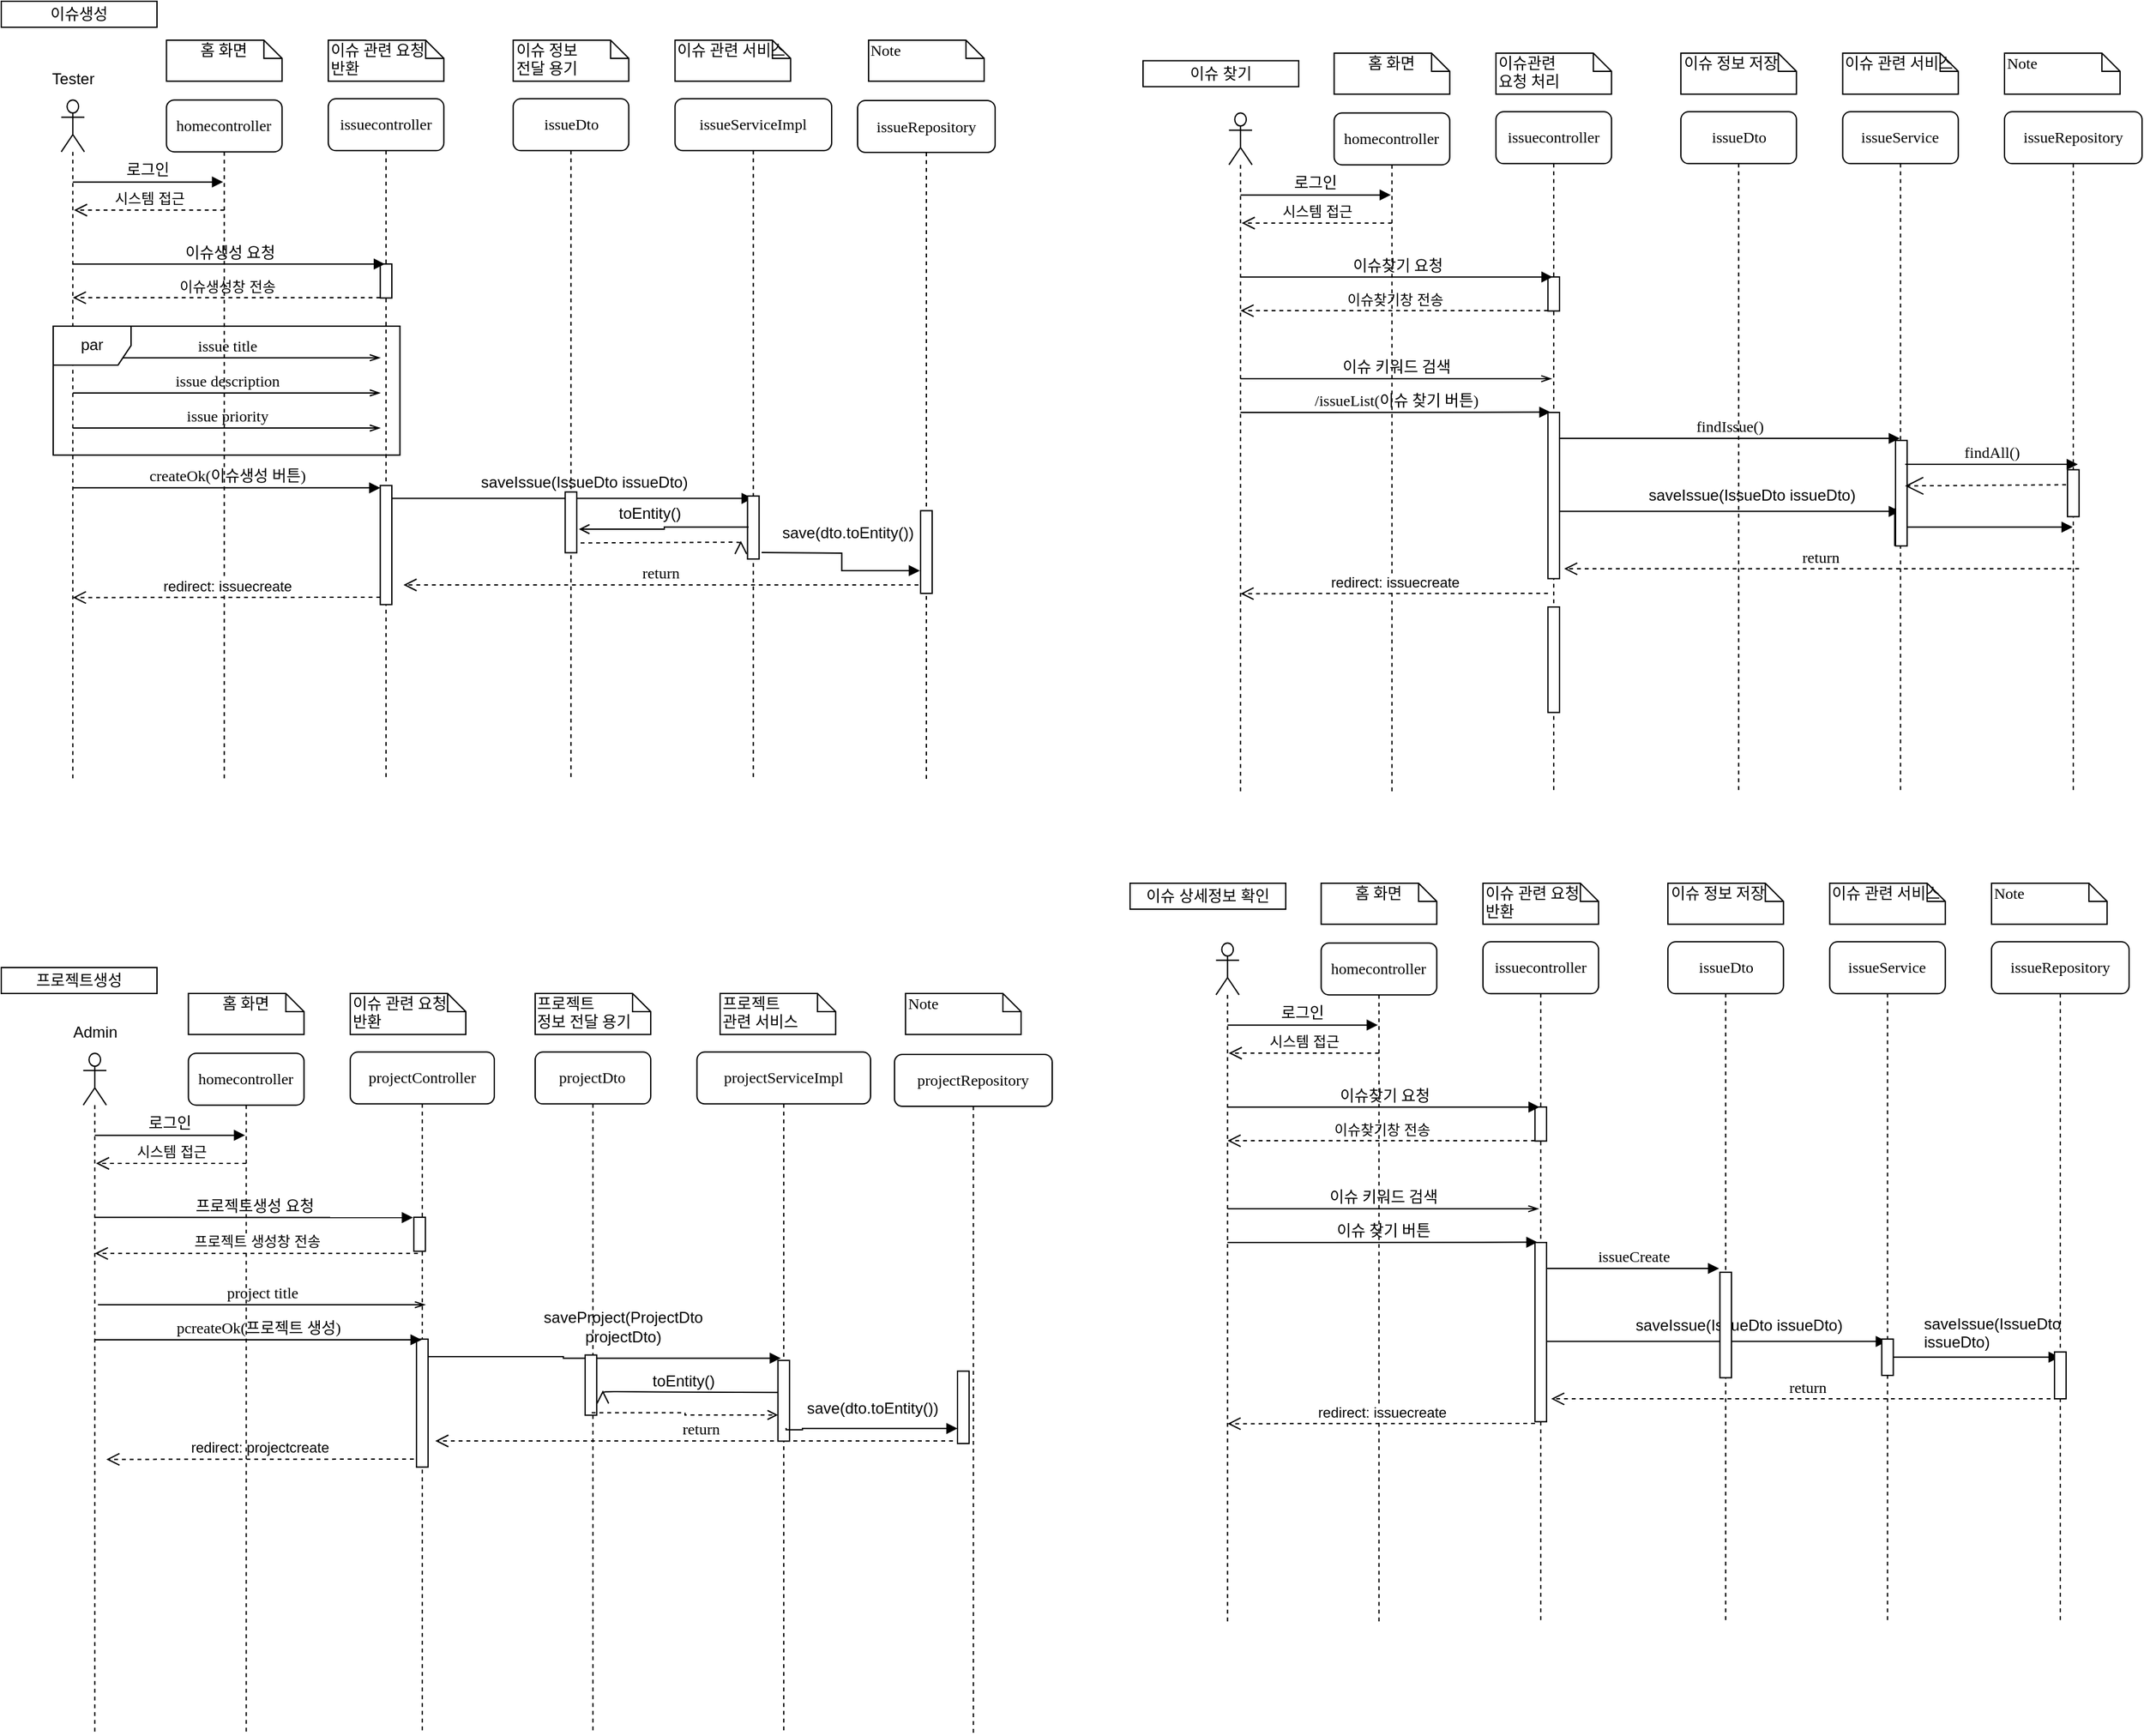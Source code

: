 <mxfile version="24.4.13" type="github">
  <diagram name="Page-1" id="13e1069c-82ec-6db2-03f1-153e76fe0fe0">
    <mxGraphModel dx="516" dy="929" grid="1" gridSize="10" guides="1" tooltips="1" connect="1" arrows="1" fold="1" page="1" pageScale="1" pageWidth="1920" pageHeight="1200" background="none" math="0" shadow="0">
      <root>
        <mxCell id="0" />
        <mxCell id="1" parent="0" />
        <mxCell id="Uq8fsckJXWyvVGgmsuGW-173" value="" style="group" vertex="1" connectable="0" parent="1">
          <mxGeometry x="970" y="40" width="710" height="571" as="geometry" />
        </mxCell>
        <mxCell id="Uq8fsckJXWyvVGgmsuGW-174" value="issuecontroller" style="shape=umlLifeline;perimeter=lifelinePerimeter;whiteSpace=wrap;html=1;container=1;collapsible=0;recursiveResize=0;outlineConnect=0;rounded=1;shadow=0;comic=0;labelBackgroundColor=none;strokeWidth=1;fontFamily=Verdana;fontSize=12;align=center;" vertex="1" parent="Uq8fsckJXWyvVGgmsuGW-173">
          <mxGeometry x="212.02" y="45.174" width="89.084" height="524.019" as="geometry" />
        </mxCell>
        <mxCell id="Uq8fsckJXWyvVGgmsuGW-175" value="" style="html=1;points=[];perimeter=orthogonalPerimeter;rounded=0;shadow=0;comic=0;labelBackgroundColor=none;strokeWidth=1;fontFamily=Verdana;fontSize=12;align=center;" vertex="1" parent="Uq8fsckJXWyvVGgmsuGW-174">
          <mxGeometry x="40.088" y="127.391" width="8.908" height="26.201" as="geometry" />
        </mxCell>
        <mxCell id="Uq8fsckJXWyvVGgmsuGW-176" value="이슈찾기창 전송" style="html=1;verticalAlign=bottom;endArrow=open;dashed=1;endSize=8;curved=0;rounded=0;" edge="1" parent="Uq8fsckJXWyvVGgmsuGW-174" target="Uq8fsckJXWyvVGgmsuGW-198">
          <mxGeometry relative="1" as="geometry">
            <mxPoint x="40.088" y="153.375" as="sourcePoint" />
            <mxPoint x="-75.7" y="153.375" as="targetPoint" />
          </mxGeometry>
        </mxCell>
        <mxCell id="Uq8fsckJXWyvVGgmsuGW-177" value="이슈 키워드 검색" style="html=1;verticalAlign=bottom;endArrow=openThin;labelBackgroundColor=none;fontFamily=Verdana;fontSize=12;endFill=0;" edge="1" parent="Uq8fsckJXWyvVGgmsuGW-174" source="Uq8fsckJXWyvVGgmsuGW-198">
          <mxGeometry relative="1" as="geometry">
            <mxPoint x="-200.439" y="199.669" as="sourcePoint" />
            <mxPoint x="42.98" y="205.826" as="targetPoint" />
          </mxGeometry>
        </mxCell>
        <mxCell id="Uq8fsckJXWyvVGgmsuGW-209" value="" style="html=1;points=[];perimeter=orthogonalPerimeter;rounded=0;shadow=0;comic=0;labelBackgroundColor=none;strokeWidth=1;fontFamily=Verdana;fontSize=12;align=center;" vertex="1" parent="Uq8fsckJXWyvVGgmsuGW-174">
          <mxGeometry x="40.09" y="231.83" width="8.91" height="128.17" as="geometry" />
        </mxCell>
        <mxCell id="Uq8fsckJXWyvVGgmsuGW-179" value="issueDto" style="shape=umlLifeline;perimeter=lifelinePerimeter;whiteSpace=wrap;html=1;container=1;collapsible=0;recursiveResize=0;outlineConnect=0;rounded=1;shadow=0;comic=0;labelBackgroundColor=none;strokeWidth=1;fontFamily=Verdana;fontSize=12;align=center;" vertex="1" parent="Uq8fsckJXWyvVGgmsuGW-173">
          <mxGeometry x="354.555" y="45.174" width="89.084" height="524.019" as="geometry" />
        </mxCell>
        <mxCell id="Uq8fsckJXWyvVGgmsuGW-180" value="" style="endArrow=block;endFill=1;html=1;edgeStyle=orthogonalEdgeStyle;align=left;verticalAlign=top;rounded=0;" edge="1" parent="Uq8fsckJXWyvVGgmsuGW-179" target="Uq8fsckJXWyvVGgmsuGW-181">
          <mxGeometry x="-1" relative="1" as="geometry">
            <mxPoint x="-93.538" y="308.087" as="sourcePoint" />
            <mxPoint x="22.271" y="308.087" as="targetPoint" />
            <Array as="points">
              <mxPoint x="-93.538" y="308.991" />
            </Array>
          </mxGeometry>
        </mxCell>
        <mxCell id="Uq8fsckJXWyvVGgmsuGW-181" value="issueService" style="shape=umlLifeline;perimeter=lifelinePerimeter;whiteSpace=wrap;html=1;container=1;collapsible=0;recursiveResize=0;outlineConnect=0;rounded=1;shadow=0;comic=0;labelBackgroundColor=none;strokeWidth=1;fontFamily=Verdana;fontSize=12;align=center;" vertex="1" parent="Uq8fsckJXWyvVGgmsuGW-173">
          <mxGeometry x="479.272" y="45.174" width="89.084" height="524.019" as="geometry" />
        </mxCell>
        <mxCell id="Uq8fsckJXWyvVGgmsuGW-182" value="" style="html=1;points=[];perimeter=orthogonalPerimeter;rounded=0;shadow=0;comic=0;labelBackgroundColor=none;strokeWidth=1;fontFamily=Verdana;fontSize=12;align=center;" vertex="1" parent="Uq8fsckJXWyvVGgmsuGW-181">
          <mxGeometry x="40.088" y="306.28" width="8.908" height="28.008" as="geometry" />
        </mxCell>
        <mxCell id="Uq8fsckJXWyvVGgmsuGW-183" value="" style="group" vertex="1" connectable="0" parent="Uq8fsckJXWyvVGgmsuGW-181">
          <mxGeometry x="-190.64" y="288.21" width="195.985" height="47.882" as="geometry" />
        </mxCell>
        <mxCell id="Uq8fsckJXWyvVGgmsuGW-184" value="saveIssue(IssueDto issueDto)" style="text;strokeColor=none;align=center;fillColor=none;html=1;verticalAlign=middle;whiteSpace=wrap;rounded=0;" vertex="1" parent="Uq8fsckJXWyvVGgmsuGW-183">
          <mxGeometry x="36.524" y="-1.807" width="169.26" height="18.07" as="geometry" />
        </mxCell>
        <mxCell id="Uq8fsckJXWyvVGgmsuGW-185" value="issueRepository" style="shape=umlLifeline;perimeter=lifelinePerimeter;whiteSpace=wrap;html=1;container=1;collapsible=0;recursiveResize=0;outlineConnect=0;rounded=1;shadow=0;comic=0;labelBackgroundColor=none;strokeWidth=1;fontFamily=Verdana;fontSize=12;align=center;" vertex="1" parent="Uq8fsckJXWyvVGgmsuGW-173">
          <mxGeometry x="603.99" y="45.174" width="106.01" height="524.019" as="geometry" />
        </mxCell>
        <mxCell id="Uq8fsckJXWyvVGgmsuGW-186" value="" style="endArrow=block;endFill=1;html=1;edgeStyle=orthogonalEdgeStyle;align=left;verticalAlign=top;rounded=0;" edge="1" parent="Uq8fsckJXWyvVGgmsuGW-185" target="Uq8fsckJXWyvVGgmsuGW-185">
          <mxGeometry x="-1" relative="1" as="geometry">
            <mxPoint x="-75.721" y="320.257" as="sourcePoint" />
            <mxPoint x="187.077" y="320.257" as="targetPoint" />
            <Array as="points">
              <mxPoint x="-0.891" y="320.736" />
              <mxPoint x="-0.891" y="320.736" />
            </Array>
          </mxGeometry>
        </mxCell>
        <mxCell id="Uq8fsckJXWyvVGgmsuGW-188" value="return" style="html=1;verticalAlign=bottom;endArrow=open;dashed=1;endSize=8;labelBackgroundColor=none;fontFamily=Verdana;fontSize=12;edgeStyle=elbowEdgeStyle;elbow=vertical;" edge="1" parent="Uq8fsckJXWyvVGgmsuGW-185">
          <mxGeometry relative="1" as="geometry">
            <mxPoint x="-339.41" y="353.261" as="targetPoint" />
            <Array as="points">
              <mxPoint x="-209.793" y="352.358" />
            </Array>
            <mxPoint x="57.459" y="352.358" as="sourcePoint" />
          </mxGeometry>
        </mxCell>
        <mxCell id="Uq8fsckJXWyvVGgmsuGW-189" value="homecontroller" style="shape=umlLifeline;perimeter=lifelinePerimeter;whiteSpace=wrap;html=1;container=1;collapsible=0;recursiveResize=0;outlineConnect=0;rounded=1;shadow=0;comic=0;labelBackgroundColor=none;strokeWidth=1;fontFamily=Verdana;fontSize=12;align=center;" vertex="1" parent="Uq8fsckJXWyvVGgmsuGW-173">
          <mxGeometry x="87.302" y="46.078" width="89.084" height="524.019" as="geometry" />
        </mxCell>
        <mxCell id="Uq8fsckJXWyvVGgmsuGW-190" value="시스템 접근" style="html=1;verticalAlign=bottom;endArrow=open;dashed=1;endSize=8;curved=0;rounded=0;" edge="1" parent="Uq8fsckJXWyvVGgmsuGW-189">
          <mxGeometry relative="1" as="geometry">
            <mxPoint x="44.542" y="84.927" as="sourcePoint" />
            <mxPoint x="-71.246" y="84.927" as="targetPoint" />
          </mxGeometry>
        </mxCell>
        <mxCell id="Uq8fsckJXWyvVGgmsuGW-191" value="이슈찾기 요청" style="html=1;verticalAlign=bottom;endArrow=block;labelBackgroundColor=none;fontFamily=Verdana;fontSize=12;" edge="1" parent="Uq8fsckJXWyvVGgmsuGW-189">
          <mxGeometry relative="1" as="geometry">
            <mxPoint x="-72.158" y="126.487" as="sourcePoint" />
            <mxPoint x="168.369" y="126.487" as="targetPoint" />
          </mxGeometry>
        </mxCell>
        <mxCell id="Uq8fsckJXWyvVGgmsuGW-193" value="홈 화면" style="shape=note;whiteSpace=wrap;html=1;size=14;verticalAlign=top;align=center;spacingTop=-6;rounded=0;shadow=0;comic=0;labelBackgroundColor=none;strokeWidth=1;fontFamily=Verdana;fontSize=12" vertex="1" parent="Uq8fsckJXWyvVGgmsuGW-173">
          <mxGeometry x="87.302" width="89.084" height="31.622" as="geometry" />
        </mxCell>
        <mxCell id="Uq8fsckJXWyvVGgmsuGW-194" value="이슈관련&lt;br&gt;요청 처리" style="shape=note;whiteSpace=wrap;html=1;size=14;verticalAlign=top;align=left;spacingTop=-6;rounded=0;shadow=0;comic=0;labelBackgroundColor=none;strokeWidth=1;fontFamily=Verdana;fontSize=12" vertex="1" parent="Uq8fsckJXWyvVGgmsuGW-173">
          <mxGeometry x="212.02" width="89.084" height="31.622" as="geometry" />
        </mxCell>
        <mxCell id="Uq8fsckJXWyvVGgmsuGW-195" value="이슈 정보 저장" style="shape=note;whiteSpace=wrap;html=1;size=14;verticalAlign=top;align=left;spacingTop=-6;rounded=0;shadow=0;comic=0;labelBackgroundColor=none;strokeWidth=1;fontFamily=Verdana;fontSize=12" vertex="1" parent="Uq8fsckJXWyvVGgmsuGW-173">
          <mxGeometry x="354.555" width="89.084" height="31.622" as="geometry" />
        </mxCell>
        <mxCell id="Uq8fsckJXWyvVGgmsuGW-196" value="이슈 관련 서비스" style="shape=note;whiteSpace=wrap;html=1;size=14;verticalAlign=top;align=left;spacingTop=-6;rounded=0;shadow=0;comic=0;labelBackgroundColor=none;strokeWidth=1;fontFamily=Verdana;fontSize=12" vertex="1" parent="Uq8fsckJXWyvVGgmsuGW-173">
          <mxGeometry x="479.272" width="89.084" height="31.622" as="geometry" />
        </mxCell>
        <mxCell id="Uq8fsckJXWyvVGgmsuGW-197" value="Note" style="shape=note;whiteSpace=wrap;html=1;size=14;verticalAlign=top;align=left;spacingTop=-6;rounded=0;shadow=0;comic=0;labelBackgroundColor=none;strokeWidth=1;fontFamily=Verdana;fontSize=12" vertex="1" parent="Uq8fsckJXWyvVGgmsuGW-173">
          <mxGeometry x="603.99" width="89.084" height="31.622" as="geometry" />
        </mxCell>
        <mxCell id="Uq8fsckJXWyvVGgmsuGW-198" value="" style="shape=umlLifeline;perimeter=lifelinePerimeter;whiteSpace=wrap;html=1;container=1;dropTarget=0;collapsible=0;recursiveResize=0;outlineConnect=0;portConstraint=eastwest;newEdgeStyle={&quot;curved&quot;:0,&quot;rounded&quot;:0};participant=umlActor;" vertex="1" parent="Uq8fsckJXWyvVGgmsuGW-173">
          <mxGeometry x="6.236" y="46.078" width="17.817" height="524.922" as="geometry" />
        </mxCell>
        <mxCell id="Uq8fsckJXWyvVGgmsuGW-199" value="" style="group" vertex="1" connectable="0" parent="Uq8fsckJXWyvVGgmsuGW-173">
          <mxGeometry x="15.144" y="91.252" width="115.809" height="18.07" as="geometry" />
        </mxCell>
        <mxCell id="Uq8fsckJXWyvVGgmsuGW-200" value="" style="endArrow=block;endFill=1;html=1;edgeStyle=orthogonalEdgeStyle;align=left;verticalAlign=top;rounded=0;" edge="1" parent="Uq8fsckJXWyvVGgmsuGW-199">
          <mxGeometry x="-1" relative="1" as="geometry">
            <mxPoint y="18.07" as="sourcePoint" />
            <mxPoint x="115.809" y="18.07" as="targetPoint" />
          </mxGeometry>
        </mxCell>
        <mxCell id="Uq8fsckJXWyvVGgmsuGW-201" value="로그인" style="text;strokeColor=none;align=center;fillColor=none;html=1;verticalAlign=middle;whiteSpace=wrap;rounded=0;" vertex="1" parent="Uq8fsckJXWyvVGgmsuGW-199">
          <mxGeometry x="35.634" width="43.651" height="18.07" as="geometry" />
        </mxCell>
        <mxCell id="Uq8fsckJXWyvVGgmsuGW-202" value="redirect: issuecreate" style="html=1;verticalAlign=bottom;endArrow=open;dashed=1;endSize=8;curved=0;rounded=0;" edge="1" parent="Uq8fsckJXWyvVGgmsuGW-173">
          <mxGeometry relative="1" as="geometry">
            <mxPoint x="252.108" y="416.505" as="sourcePoint" />
            <mxPoint x="15.144" y="416.722" as="targetPoint" />
          </mxGeometry>
        </mxCell>
        <mxCell id="Uq8fsckJXWyvVGgmsuGW-204" value="findIssue()" style="html=1;verticalAlign=bottom;endArrow=block;labelBackgroundColor=none;fontFamily=Verdana;fontSize=12;" edge="1" parent="Uq8fsckJXWyvVGgmsuGW-173" target="Uq8fsckJXWyvVGgmsuGW-181">
          <mxGeometry relative="1" as="geometry">
            <mxPoint x="261.014" y="297.0" as="sourcePoint" />
            <mxPoint x="394" y="297" as="targetPoint" />
          </mxGeometry>
        </mxCell>
        <mxCell id="Uq8fsckJXWyvVGgmsuGW-192" value="/issueList(이슈 찾기 버튼)" style="html=1;verticalAlign=bottom;endArrow=block;labelBackgroundColor=none;fontFamily=Verdana;fontSize=12;endFill=1;entryX=0.471;entryY=0.442;entryDx=0;entryDy=0;entryPerimeter=0;" edge="1" parent="Uq8fsckJXWyvVGgmsuGW-173" target="Uq8fsckJXWyvVGgmsuGW-174">
          <mxGeometry relative="1" as="geometry">
            <mxPoint x="15.144" y="277.002" as="sourcePoint" />
            <mxPoint x="252.108" y="277.002" as="targetPoint" />
          </mxGeometry>
        </mxCell>
        <mxCell id="Uq8fsckJXWyvVGgmsuGW-178" value="" style="html=1;points=[];perimeter=orthogonalPerimeter;rounded=0;shadow=0;comic=0;labelBackgroundColor=none;strokeWidth=1;fontFamily=Verdana;fontSize=12;align=center;" vertex="1" parent="Uq8fsckJXWyvVGgmsuGW-173">
          <mxGeometry x="252.108" y="427.003" width="8.908" height="81.313" as="geometry" />
        </mxCell>
        <mxCell id="Uq8fsckJXWyvVGgmsuGW-313" value="이슈 찾기" style="whiteSpace=wrap;html=1;" vertex="1" parent="Uq8fsckJXWyvVGgmsuGW-173">
          <mxGeometry x="-60" y="5.81" width="120" height="20" as="geometry" />
        </mxCell>
        <mxCell id="Uq8fsckJXWyvVGgmsuGW-208" value="" style="html=1;points=[];perimeter=orthogonalPerimeter;rounded=0;shadow=0;comic=0;labelBackgroundColor=none;strokeWidth=1;fontFamily=Verdana;fontSize=12;align=center;" vertex="1" parent="Uq8fsckJXWyvVGgmsuGW-173">
          <mxGeometry x="519.998" y="298.603" width="8.908" height="81.313" as="geometry" />
        </mxCell>
        <mxCell id="Uq8fsckJXWyvVGgmsuGW-337" value="findAll()" style="html=1;verticalAlign=bottom;endArrow=block;labelBackgroundColor=none;fontFamily=Verdana;fontSize=12;" edge="1" parent="Uq8fsckJXWyvVGgmsuGW-173">
          <mxGeometry relative="1" as="geometry">
            <mxPoint x="527.481" y="317" as="sourcePoint" />
            <mxPoint x="660.495" y="317" as="targetPoint" />
            <Array as="points">
              <mxPoint x="584" y="317" />
            </Array>
          </mxGeometry>
        </mxCell>
        <mxCell id="Uq8fsckJXWyvVGgmsuGW-341" value="" style="endArrow=open;endSize=12;dashed=1;html=1;rounded=0;exitX=1;exitY=0.25;exitDx=0;exitDy=0;entryX=0.823;entryY=0.431;entryDx=0;entryDy=0;entryPerimeter=0;" edge="1" parent="Uq8fsckJXWyvVGgmsuGW-173" target="Uq8fsckJXWyvVGgmsuGW-208">
          <mxGeometry width="160" relative="1" as="geometry">
            <mxPoint x="657.44" y="332.707" as="sourcePoint" />
            <mxPoint x="590" y="320" as="targetPoint" />
          </mxGeometry>
        </mxCell>
        <mxCell id="Uq8fsckJXWyvVGgmsuGW-187" value="" style="html=1;points=[];perimeter=orthogonalPerimeter;rounded=0;shadow=0;comic=0;labelBackgroundColor=none;strokeColor=#000000;strokeWidth=1;fillColor=#FFFFFF;fontFamily=Verdana;fontSize=12;fontColor=#000000;align=center;" vertex="1" parent="Uq8fsckJXWyvVGgmsuGW-173">
          <mxGeometry x="652.541" y="321.192" width="8.908" height="36.139" as="geometry" />
        </mxCell>
        <mxCell id="Uq8fsckJXWyvVGgmsuGW-210" value="projectController" style="shape=umlLifeline;perimeter=lifelinePerimeter;whiteSpace=wrap;html=1;container=1;collapsible=0;recursiveResize=0;outlineConnect=0;rounded=1;shadow=0;comic=0;labelBackgroundColor=none;strokeWidth=1;fontFamily=Verdana;fontSize=12;align=center;" vertex="1" parent="1">
          <mxGeometry x="298.95" y="810.17" width="111.05" height="524.02" as="geometry" />
        </mxCell>
        <mxCell id="Uq8fsckJXWyvVGgmsuGW-211" value="" style="html=1;points=[];perimeter=orthogonalPerimeter;rounded=0;shadow=0;comic=0;labelBackgroundColor=none;strokeWidth=1;fontFamily=Verdana;fontSize=12;align=center;" vertex="1" parent="Uq8fsckJXWyvVGgmsuGW-210">
          <mxGeometry x="48.998" y="127.391" width="8.908" height="26.201" as="geometry" />
        </mxCell>
        <mxCell id="Uq8fsckJXWyvVGgmsuGW-214" value="" style="html=1;points=[];perimeter=orthogonalPerimeter;rounded=0;shadow=0;comic=0;labelBackgroundColor=none;strokeWidth=1;fontFamily=Verdana;fontSize=12;align=center;" vertex="1" parent="Uq8fsckJXWyvVGgmsuGW-210">
          <mxGeometry x="51.07" y="221.35" width="8.91" height="98.65" as="geometry" />
        </mxCell>
        <mxCell id="Uq8fsckJXWyvVGgmsuGW-213" value="project title" style="html=1;verticalAlign=bottom;endArrow=openThin;labelBackgroundColor=none;fontFamily=Verdana;fontSize=12;endFill=0;" edge="1" parent="Uq8fsckJXWyvVGgmsuGW-210">
          <mxGeometry relative="1" as="geometry">
            <mxPoint x="-194.448" y="194.829" as="sourcePoint" />
            <mxPoint x="57.905" y="194.829" as="targetPoint" />
          </mxGeometry>
        </mxCell>
        <mxCell id="Uq8fsckJXWyvVGgmsuGW-239" value="pcreateOk(프로젝트 생성)" style="html=1;verticalAlign=bottom;endArrow=block;labelBackgroundColor=none;fontFamily=Verdana;fontSize=12;" edge="1" parent="Uq8fsckJXWyvVGgmsuGW-210">
          <mxGeometry relative="1" as="geometry">
            <mxPoint x="-196.876" y="221.83" as="sourcePoint" />
            <mxPoint x="55.025" y="221.83" as="targetPoint" />
          </mxGeometry>
        </mxCell>
        <mxCell id="Uq8fsckJXWyvVGgmsuGW-237" value="redirect: projectcreate" style="html=1;verticalAlign=bottom;endArrow=open;dashed=1;endSize=8;curved=0;rounded=0;" edge="1" parent="Uq8fsckJXWyvVGgmsuGW-210">
          <mxGeometry relative="1" as="geometry">
            <mxPoint x="48.998" y="313.835" as="sourcePoint" />
            <mxPoint x="-187.966" y="314.052" as="targetPoint" />
          </mxGeometry>
        </mxCell>
        <mxCell id="Uq8fsckJXWyvVGgmsuGW-215" value="projectDto" style="shape=umlLifeline;perimeter=lifelinePerimeter;whiteSpace=wrap;html=1;container=1;collapsible=0;recursiveResize=0;outlineConnect=0;rounded=1;shadow=0;comic=0;labelBackgroundColor=none;strokeWidth=1;fontFamily=Verdana;fontSize=12;align=center;" vertex="1" parent="1">
          <mxGeometry x="441.485" y="810.174" width="89.084" height="524.019" as="geometry" />
        </mxCell>
        <mxCell id="Uq8fsckJXWyvVGgmsuGW-217" value="projectServiceImpl" style="shape=umlLifeline;perimeter=lifelinePerimeter;whiteSpace=wrap;html=1;container=1;collapsible=0;recursiveResize=0;outlineConnect=0;rounded=1;shadow=0;comic=0;labelBackgroundColor=none;strokeWidth=1;fontFamily=Verdana;fontSize=12;align=center;" vertex="1" parent="1">
          <mxGeometry x="566.2" y="810.17" width="133.8" height="524.02" as="geometry" />
        </mxCell>
        <mxCell id="Uq8fsckJXWyvVGgmsuGW-216" value="" style="endArrow=block;endFill=1;html=1;edgeStyle=orthogonalEdgeStyle;align=left;verticalAlign=top;rounded=0;entryX=0.093;entryY=0.043;entryDx=0;entryDy=0;entryPerimeter=0;" edge="1" parent="Uq8fsckJXWyvVGgmsuGW-217">
          <mxGeometry x="-1" relative="1" as="geometry">
            <mxPoint x="-207.566" y="234.827" as="sourcePoint" />
            <mxPoint x="64.626" y="236.034" as="targetPoint" />
            <Array as="points">
              <mxPoint x="-103" y="235" />
              <mxPoint x="-103" y="236" />
            </Array>
          </mxGeometry>
        </mxCell>
        <mxCell id="Uq8fsckJXWyvVGgmsuGW-223" value="return" style="html=1;verticalAlign=bottom;endArrow=open;dashed=1;endSize=8;labelBackgroundColor=none;fontFamily=Verdana;fontSize=12;edgeStyle=elbowEdgeStyle;elbow=vertical;" edge="1" parent="Uq8fsckJXWyvVGgmsuGW-217">
          <mxGeometry relative="1" as="geometry">
            <mxPoint x="-201.682" y="300.826" as="targetPoint" />
            <Array as="points">
              <mxPoint x="-92.065" y="299.828" />
            </Array>
            <mxPoint x="209.285" y="299.828" as="sourcePoint" />
          </mxGeometry>
        </mxCell>
        <mxCell id="Uq8fsckJXWyvVGgmsuGW-327" value="" style="html=1;points=[];perimeter=orthogonalPerimeter;rounded=0;shadow=0;comic=0;labelBackgroundColor=none;strokeWidth=1;fontFamily=Verdana;fontSize=12;align=center;" vertex="1" parent="Uq8fsckJXWyvVGgmsuGW-217">
          <mxGeometry x="-86.2" y="233.58" width="8.91" height="46.42" as="geometry" />
        </mxCell>
        <mxCell id="Uq8fsckJXWyvVGgmsuGW-328" value="" style="html=1;points=[];perimeter=orthogonalPerimeter;rounded=0;shadow=0;comic=0;labelBackgroundColor=none;strokeWidth=1;fontFamily=Verdana;fontSize=12;align=center;" vertex="1" parent="Uq8fsckJXWyvVGgmsuGW-217">
          <mxGeometry x="62.44" y="237.73" width="8.91" height="62.27" as="geometry" />
        </mxCell>
        <mxCell id="Uq8fsckJXWyvVGgmsuGW-329" value="" style="html=1;verticalAlign=bottom;endArrow=open;endSize=8;labelBackgroundColor=none;fontFamily=Verdana;fontSize=12;edgeStyle=elbowEdgeStyle;elbow=vertical;exitX=-0.02;exitY=0.499;exitDx=0;exitDy=0;exitPerimeter=0;entryX=0.602;entryY=0.452;entryDx=0;entryDy=0;entryPerimeter=0;" edge="1" parent="Uq8fsckJXWyvVGgmsuGW-217">
          <mxGeometry relative="1" as="geometry">
            <mxPoint x="-72.562" y="260.83" as="targetPoint" />
            <Array as="points" />
            <mxPoint x="62.442" y="262.486" as="sourcePoint" />
          </mxGeometry>
        </mxCell>
        <mxCell id="Uq8fsckJXWyvVGgmsuGW-224" value="homecontroller" style="shape=umlLifeline;perimeter=lifelinePerimeter;whiteSpace=wrap;html=1;container=1;collapsible=0;recursiveResize=0;outlineConnect=0;rounded=1;shadow=0;comic=0;labelBackgroundColor=none;strokeWidth=1;fontFamily=Verdana;fontSize=12;align=center;" vertex="1" parent="1">
          <mxGeometry x="174.232" y="811.078" width="89.084" height="524.019" as="geometry" />
        </mxCell>
        <mxCell id="Uq8fsckJXWyvVGgmsuGW-225" value="시스템 접근" style="html=1;verticalAlign=bottom;endArrow=open;dashed=1;endSize=8;curved=0;rounded=0;" edge="1" parent="Uq8fsckJXWyvVGgmsuGW-224">
          <mxGeometry relative="1" as="geometry">
            <mxPoint x="44.542" y="84.927" as="sourcePoint" />
            <mxPoint x="-71.246" y="84.927" as="targetPoint" />
          </mxGeometry>
        </mxCell>
        <mxCell id="Uq8fsckJXWyvVGgmsuGW-226" value="프로젝트생성 요청" style="html=1;verticalAlign=bottom;endArrow=block;labelBackgroundColor=none;fontFamily=Verdana;fontSize=12;entryX=-0.074;entryY=0.008;entryDx=0;entryDy=0;entryPerimeter=0;" edge="1" parent="Uq8fsckJXWyvVGgmsuGW-224" target="Uq8fsckJXWyvVGgmsuGW-211">
          <mxGeometry relative="1" as="geometry">
            <mxPoint x="-72.158" y="126.487" as="sourcePoint" />
            <mxPoint x="168.369" y="126.487" as="targetPoint" />
          </mxGeometry>
        </mxCell>
        <mxCell id="Uq8fsckJXWyvVGgmsuGW-228" value="홈 화면" style="shape=note;whiteSpace=wrap;html=1;size=14;verticalAlign=top;align=center;spacingTop=-6;rounded=0;shadow=0;comic=0;labelBackgroundColor=none;strokeWidth=1;fontFamily=Verdana;fontSize=12" vertex="1" parent="1">
          <mxGeometry x="174.232" y="765" width="89.084" height="31.622" as="geometry" />
        </mxCell>
        <mxCell id="Uq8fsckJXWyvVGgmsuGW-229" value="&lt;div&gt;이슈 관련 요청&lt;/div&gt;&lt;div&gt;반환&lt;br&gt;&lt;/div&gt;" style="shape=note;whiteSpace=wrap;html=1;size=14;verticalAlign=top;align=left;spacingTop=-6;rounded=0;shadow=0;comic=0;labelBackgroundColor=none;strokeWidth=1;fontFamily=Verdana;fontSize=12" vertex="1" parent="1">
          <mxGeometry x="298.95" y="765" width="89.084" height="31.622" as="geometry" />
        </mxCell>
        <mxCell id="Uq8fsckJXWyvVGgmsuGW-230" value="프로젝트&lt;br&gt; 정보 전달 용기" style="shape=note;whiteSpace=wrap;html=1;size=14;verticalAlign=top;align=left;spacingTop=-6;rounded=0;shadow=0;comic=0;labelBackgroundColor=none;strokeWidth=1;fontFamily=Verdana;fontSize=12" vertex="1" parent="1">
          <mxGeometry x="441.485" y="765" width="89.084" height="31.622" as="geometry" />
        </mxCell>
        <mxCell id="Uq8fsckJXWyvVGgmsuGW-231" value="프로젝트&lt;br&gt; 관련 서비스" style="shape=note;whiteSpace=wrap;html=1;size=14;verticalAlign=top;align=left;spacingTop=-6;rounded=0;shadow=0;comic=0;labelBackgroundColor=none;strokeWidth=1;fontFamily=Verdana;fontSize=12" vertex="1" parent="1">
          <mxGeometry x="584.022" y="765" width="89.084" height="31.622" as="geometry" />
        </mxCell>
        <mxCell id="Uq8fsckJXWyvVGgmsuGW-232" value="Note" style="shape=note;whiteSpace=wrap;html=1;size=14;verticalAlign=top;align=left;spacingTop=-6;rounded=0;shadow=0;comic=0;labelBackgroundColor=none;strokeWidth=1;fontFamily=Verdana;fontSize=12" vertex="1" parent="1">
          <mxGeometry x="726.92" y="765" width="89.084" height="31.622" as="geometry" />
        </mxCell>
        <mxCell id="Uq8fsckJXWyvVGgmsuGW-233" value="" style="shape=umlLifeline;perimeter=lifelinePerimeter;whiteSpace=wrap;html=1;container=1;dropTarget=0;collapsible=0;recursiveResize=0;outlineConnect=0;portConstraint=eastwest;newEdgeStyle={&quot;curved&quot;:0,&quot;rounded&quot;:0};participant=umlActor;" vertex="1" parent="1">
          <mxGeometry x="93.166" y="811.078" width="17.817" height="524.922" as="geometry" />
        </mxCell>
        <mxCell id="Uq8fsckJXWyvVGgmsuGW-234" value="" style="group" vertex="1" connectable="0" parent="1">
          <mxGeometry x="102.074" y="856.252" width="115.809" height="18.07" as="geometry" />
        </mxCell>
        <mxCell id="Uq8fsckJXWyvVGgmsuGW-235" value="" style="endArrow=block;endFill=1;html=1;edgeStyle=orthogonalEdgeStyle;align=left;verticalAlign=top;rounded=0;" edge="1" parent="Uq8fsckJXWyvVGgmsuGW-234">
          <mxGeometry x="-1" relative="1" as="geometry">
            <mxPoint y="18.07" as="sourcePoint" />
            <mxPoint x="115.809" y="18.07" as="targetPoint" />
          </mxGeometry>
        </mxCell>
        <mxCell id="Uq8fsckJXWyvVGgmsuGW-236" value="로그인" style="text;strokeColor=none;align=center;fillColor=none;html=1;verticalAlign=middle;whiteSpace=wrap;rounded=0;" vertex="1" parent="Uq8fsckJXWyvVGgmsuGW-234">
          <mxGeometry x="35.634" width="43.651" height="18.07" as="geometry" />
        </mxCell>
        <mxCell id="Uq8fsckJXWyvVGgmsuGW-242" value="Admin" style="text;html=1;align=center;verticalAlign=middle;resizable=0;points=[];autosize=1;strokeColor=none;fillColor=none;" vertex="1" parent="1">
          <mxGeometry x="72.07" y="780" width="60" height="30" as="geometry" />
        </mxCell>
        <mxCell id="Uq8fsckJXWyvVGgmsuGW-212" value="프로젝트 생성창 전송" style="html=1;verticalAlign=bottom;endArrow=open;dashed=1;endSize=8;curved=0;rounded=0;exitX=0.353;exitY=1.062;exitDx=0;exitDy=0;exitPerimeter=0;" edge="1" parent="1" target="Uq8fsckJXWyvVGgmsuGW-233" source="Uq8fsckJXWyvVGgmsuGW-211">
          <mxGeometry relative="1" as="geometry">
            <mxPoint x="339.038" y="963.545" as="sourcePoint" />
            <mxPoint x="223.25" y="963.545" as="targetPoint" />
          </mxGeometry>
        </mxCell>
        <mxCell id="Uq8fsckJXWyvVGgmsuGW-219" value="" style="group" vertex="1" connectable="0" parent="1">
          <mxGeometry x="388.032" y="1015.004" width="195.985" height="18.07" as="geometry" />
        </mxCell>
        <mxCell id="Uq8fsckJXWyvVGgmsuGW-220" value="saveProject(ProjectDto projectDto)" style="text;strokeColor=none;align=center;fillColor=none;html=1;verticalAlign=middle;whiteSpace=wrap;rounded=0;" vertex="1" parent="Uq8fsckJXWyvVGgmsuGW-219">
          <mxGeometry x="36.524" y="-1.807" width="169.26" height="18.07" as="geometry" />
        </mxCell>
        <mxCell id="Uq8fsckJXWyvVGgmsuGW-244" value="projectRepository" style="shape=umlLifeline;perimeter=lifelinePerimeter;whiteSpace=wrap;html=1;container=1;collapsible=0;recursiveResize=0;outlineConnect=0;rounded=1;shadow=0;comic=0;labelBackgroundColor=none;strokeWidth=1;fontFamily=Verdana;fontSize=12;align=center;" vertex="1" parent="1">
          <mxGeometry x="718.46" y="811.98" width="121.54" height="524.02" as="geometry" />
        </mxCell>
        <mxCell id="Uq8fsckJXWyvVGgmsuGW-245" value="" style="endArrow=block;endFill=1;html=1;edgeStyle=orthogonalEdgeStyle;align=left;verticalAlign=top;rounded=0;exitX=0.991;exitY=0.45;exitDx=0;exitDy=0;exitPerimeter=0;" edge="1" parent="Uq8fsckJXWyvVGgmsuGW-244">
          <mxGeometry x="-1" relative="1" as="geometry">
            <mxPoint x="-83.594" y="288.02" as="sourcePoint" />
            <mxPoint x="48.545" y="288.416" as="targetPoint" />
            <Array as="points">
              <mxPoint x="-70.96" y="289.4" />
              <mxPoint x="-4.96" y="289.4" />
            </Array>
          </mxGeometry>
        </mxCell>
        <mxCell id="Uq8fsckJXWyvVGgmsuGW-246" value="" style="html=1;points=[];perimeter=orthogonalPerimeter;rounded=0;shadow=0;comic=0;labelBackgroundColor=none;strokeColor=#000000;strokeWidth=1;fillColor=#FFFFFF;fontFamily=Verdana;fontSize=12;fontColor=#000000;align=center;" vertex="1" parent="Uq8fsckJXWyvVGgmsuGW-244">
          <mxGeometry x="48.55" y="244.22" width="8.91" height="55.78" as="geometry" />
        </mxCell>
        <mxCell id="Uq8fsckJXWyvVGgmsuGW-241" value="save(dto.toEntity())" style="text;whiteSpace=wrap;html=1;" vertex="1" parent="Uq8fsckJXWyvVGgmsuGW-244">
          <mxGeometry x="-69.46" y="259.01" width="107.79" height="22.99" as="geometry" />
        </mxCell>
        <mxCell id="Uq8fsckJXWyvVGgmsuGW-275" value="" style="group" vertex="1" connectable="0" parent="1">
          <mxGeometry x="960" y="680" width="710" height="571" as="geometry" />
        </mxCell>
        <mxCell id="Uq8fsckJXWyvVGgmsuGW-276" value="issuecontroller" style="shape=umlLifeline;perimeter=lifelinePerimeter;whiteSpace=wrap;html=1;container=1;collapsible=0;recursiveResize=0;outlineConnect=0;rounded=1;shadow=0;comic=0;labelBackgroundColor=none;strokeWidth=1;fontFamily=Verdana;fontSize=12;align=center;" vertex="1" parent="Uq8fsckJXWyvVGgmsuGW-275">
          <mxGeometry x="212.02" y="45.174" width="89.084" height="524.019" as="geometry" />
        </mxCell>
        <mxCell id="Uq8fsckJXWyvVGgmsuGW-277" value="" style="html=1;points=[];perimeter=orthogonalPerimeter;rounded=0;shadow=0;comic=0;labelBackgroundColor=none;strokeWidth=1;fontFamily=Verdana;fontSize=12;align=center;" vertex="1" parent="Uq8fsckJXWyvVGgmsuGW-276">
          <mxGeometry x="40.088" y="127.391" width="8.908" height="26.201" as="geometry" />
        </mxCell>
        <mxCell id="Uq8fsckJXWyvVGgmsuGW-278" value="이슈찾기창 전송" style="html=1;verticalAlign=bottom;endArrow=open;dashed=1;endSize=8;curved=0;rounded=0;" edge="1" parent="Uq8fsckJXWyvVGgmsuGW-276" target="Uq8fsckJXWyvVGgmsuGW-300">
          <mxGeometry relative="1" as="geometry">
            <mxPoint x="40.088" y="153.375" as="sourcePoint" />
            <mxPoint x="-75.7" y="153.375" as="targetPoint" />
          </mxGeometry>
        </mxCell>
        <mxCell id="Uq8fsckJXWyvVGgmsuGW-279" value="이슈 키워드 검색" style="html=1;verticalAlign=bottom;endArrow=openThin;labelBackgroundColor=none;fontFamily=Verdana;fontSize=12;endFill=0;" edge="1" parent="Uq8fsckJXWyvVGgmsuGW-276" source="Uq8fsckJXWyvVGgmsuGW-300">
          <mxGeometry relative="1" as="geometry">
            <mxPoint x="-200.439" y="199.669" as="sourcePoint" />
            <mxPoint x="42.98" y="205.826" as="targetPoint" />
          </mxGeometry>
        </mxCell>
        <mxCell id="Uq8fsckJXWyvVGgmsuGW-280" value="" style="html=1;points=[];perimeter=orthogonalPerimeter;rounded=0;shadow=0;comic=0;labelBackgroundColor=none;strokeWidth=1;fontFamily=Verdana;fontSize=12;align=center;" vertex="1" parent="Uq8fsckJXWyvVGgmsuGW-276">
          <mxGeometry x="40.09" y="231.83" width="8.91" height="138.17" as="geometry" />
        </mxCell>
        <mxCell id="Uq8fsckJXWyvVGgmsuGW-281" value="issueDto" style="shape=umlLifeline;perimeter=lifelinePerimeter;whiteSpace=wrap;html=1;container=1;collapsible=0;recursiveResize=0;outlineConnect=0;rounded=1;shadow=0;comic=0;labelBackgroundColor=none;strokeWidth=1;fontFamily=Verdana;fontSize=12;align=center;" vertex="1" parent="Uq8fsckJXWyvVGgmsuGW-275">
          <mxGeometry x="354.555" y="45.174" width="89.084" height="524.019" as="geometry" />
        </mxCell>
        <mxCell id="Uq8fsckJXWyvVGgmsuGW-282" value="" style="endArrow=block;endFill=1;html=1;edgeStyle=orthogonalEdgeStyle;align=left;verticalAlign=top;rounded=0;" edge="1" parent="Uq8fsckJXWyvVGgmsuGW-281" target="Uq8fsckJXWyvVGgmsuGW-283">
          <mxGeometry x="-1" relative="1" as="geometry">
            <mxPoint x="-93.538" y="308.087" as="sourcePoint" />
            <mxPoint x="22.271" y="308.087" as="targetPoint" />
            <Array as="points">
              <mxPoint x="-93.538" y="308.991" />
            </Array>
          </mxGeometry>
        </mxCell>
        <mxCell id="Uq8fsckJXWyvVGgmsuGW-283" value="issueService" style="shape=umlLifeline;perimeter=lifelinePerimeter;whiteSpace=wrap;html=1;container=1;collapsible=0;recursiveResize=0;outlineConnect=0;rounded=1;shadow=0;comic=0;labelBackgroundColor=none;strokeWidth=1;fontFamily=Verdana;fontSize=12;align=center;" vertex="1" parent="Uq8fsckJXWyvVGgmsuGW-275">
          <mxGeometry x="479.272" y="45.174" width="89.084" height="524.019" as="geometry" />
        </mxCell>
        <mxCell id="Uq8fsckJXWyvVGgmsuGW-284" value="" style="html=1;points=[];perimeter=orthogonalPerimeter;rounded=0;shadow=0;comic=0;labelBackgroundColor=none;strokeWidth=1;fontFamily=Verdana;fontSize=12;align=center;" vertex="1" parent="Uq8fsckJXWyvVGgmsuGW-283">
          <mxGeometry x="40.088" y="306.28" width="8.908" height="28.008" as="geometry" />
        </mxCell>
        <mxCell id="Uq8fsckJXWyvVGgmsuGW-285" value="" style="group" vertex="1" connectable="0" parent="Uq8fsckJXWyvVGgmsuGW-283">
          <mxGeometry x="-190.64" y="288.21" width="195.985" height="47.882" as="geometry" />
        </mxCell>
        <mxCell id="Uq8fsckJXWyvVGgmsuGW-286" value="saveIssue(IssueDto issueDto)" style="text;strokeColor=none;align=center;fillColor=none;html=1;verticalAlign=middle;whiteSpace=wrap;rounded=0;" vertex="1" parent="Uq8fsckJXWyvVGgmsuGW-285">
          <mxGeometry x="36.524" y="-1.807" width="169.26" height="18.07" as="geometry" />
        </mxCell>
        <mxCell id="Uq8fsckJXWyvVGgmsuGW-287" value="" style="html=1;points=[];perimeter=orthogonalPerimeter;rounded=0;shadow=0;comic=0;labelBackgroundColor=none;strokeWidth=1;fontFamily=Verdana;fontSize=12;align=center;" vertex="1" parent="Uq8fsckJXWyvVGgmsuGW-285">
          <mxGeometry x="106.006" y="-33.432" width="8.908" height="81.313" as="geometry" />
        </mxCell>
        <mxCell id="Uq8fsckJXWyvVGgmsuGW-288" value="issueRepository" style="shape=umlLifeline;perimeter=lifelinePerimeter;whiteSpace=wrap;html=1;container=1;collapsible=0;recursiveResize=0;outlineConnect=0;rounded=1;shadow=0;comic=0;labelBackgroundColor=none;strokeWidth=1;fontFamily=Verdana;fontSize=12;align=center;" vertex="1" parent="Uq8fsckJXWyvVGgmsuGW-275">
          <mxGeometry x="603.99" y="45.174" width="106.01" height="524.019" as="geometry" />
        </mxCell>
        <mxCell id="Uq8fsckJXWyvVGgmsuGW-289" value="" style="endArrow=block;endFill=1;html=1;edgeStyle=orthogonalEdgeStyle;align=left;verticalAlign=top;rounded=0;" edge="1" parent="Uq8fsckJXWyvVGgmsuGW-288" target="Uq8fsckJXWyvVGgmsuGW-288">
          <mxGeometry x="-1" relative="1" as="geometry">
            <mxPoint x="-75.721" y="320.257" as="sourcePoint" />
            <mxPoint x="187.077" y="320.257" as="targetPoint" />
            <Array as="points">
              <mxPoint x="-0.891" y="320.736" />
              <mxPoint x="-0.891" y="320.736" />
            </Array>
          </mxGeometry>
        </mxCell>
        <mxCell id="Uq8fsckJXWyvVGgmsuGW-290" value="" style="html=1;points=[];perimeter=orthogonalPerimeter;rounded=0;shadow=0;comic=0;labelBackgroundColor=none;strokeColor=#000000;strokeWidth=1;fillColor=#FFFFFF;fontFamily=Verdana;fontSize=12;fontColor=#000000;align=center;" vertex="1" parent="Uq8fsckJXWyvVGgmsuGW-288">
          <mxGeometry x="48.551" y="316.218" width="8.908" height="36.139" as="geometry" />
        </mxCell>
        <mxCell id="Uq8fsckJXWyvVGgmsuGW-291" value="return" style="html=1;verticalAlign=bottom;endArrow=open;dashed=1;endSize=8;labelBackgroundColor=none;fontFamily=Verdana;fontSize=12;edgeStyle=elbowEdgeStyle;elbow=vertical;" edge="1" parent="Uq8fsckJXWyvVGgmsuGW-288">
          <mxGeometry relative="1" as="geometry">
            <mxPoint x="-339.41" y="353.261" as="targetPoint" />
            <Array as="points">
              <mxPoint x="-209.793" y="352.358" />
            </Array>
            <mxPoint x="57.459" y="352.358" as="sourcePoint" />
          </mxGeometry>
        </mxCell>
        <mxCell id="Uq8fsckJXWyvVGgmsuGW-292" value="homecontroller" style="shape=umlLifeline;perimeter=lifelinePerimeter;whiteSpace=wrap;html=1;container=1;collapsible=0;recursiveResize=0;outlineConnect=0;rounded=1;shadow=0;comic=0;labelBackgroundColor=none;strokeWidth=1;fontFamily=Verdana;fontSize=12;align=center;" vertex="1" parent="Uq8fsckJXWyvVGgmsuGW-275">
          <mxGeometry x="87.302" y="46.078" width="89.084" height="524.019" as="geometry" />
        </mxCell>
        <mxCell id="Uq8fsckJXWyvVGgmsuGW-293" value="시스템 접근" style="html=1;verticalAlign=bottom;endArrow=open;dashed=1;endSize=8;curved=0;rounded=0;" edge="1" parent="Uq8fsckJXWyvVGgmsuGW-292">
          <mxGeometry relative="1" as="geometry">
            <mxPoint x="44.542" y="84.927" as="sourcePoint" />
            <mxPoint x="-71.246" y="84.927" as="targetPoint" />
          </mxGeometry>
        </mxCell>
        <mxCell id="Uq8fsckJXWyvVGgmsuGW-294" value="이슈찾기 요청" style="html=1;verticalAlign=bottom;endArrow=block;labelBackgroundColor=none;fontFamily=Verdana;fontSize=12;" edge="1" parent="Uq8fsckJXWyvVGgmsuGW-292">
          <mxGeometry relative="1" as="geometry">
            <mxPoint x="-72.158" y="126.487" as="sourcePoint" />
            <mxPoint x="168.369" y="126.487" as="targetPoint" />
          </mxGeometry>
        </mxCell>
        <mxCell id="Uq8fsckJXWyvVGgmsuGW-295" value="홈 화면" style="shape=note;whiteSpace=wrap;html=1;size=14;verticalAlign=top;align=center;spacingTop=-6;rounded=0;shadow=0;comic=0;labelBackgroundColor=none;strokeWidth=1;fontFamily=Verdana;fontSize=12" vertex="1" parent="Uq8fsckJXWyvVGgmsuGW-275">
          <mxGeometry x="87.302" width="89.084" height="31.622" as="geometry" />
        </mxCell>
        <mxCell id="Uq8fsckJXWyvVGgmsuGW-296" value="&lt;div&gt;이슈 관련 요청&lt;/div&gt;&lt;div&gt;반환&lt;br&gt;&lt;/div&gt;" style="shape=note;whiteSpace=wrap;html=1;size=14;verticalAlign=top;align=left;spacingTop=-6;rounded=0;shadow=0;comic=0;labelBackgroundColor=none;strokeWidth=1;fontFamily=Verdana;fontSize=12" vertex="1" parent="Uq8fsckJXWyvVGgmsuGW-275">
          <mxGeometry x="212.02" width="89.084" height="31.622" as="geometry" />
        </mxCell>
        <mxCell id="Uq8fsckJXWyvVGgmsuGW-297" value="이슈 정보 저장" style="shape=note;whiteSpace=wrap;html=1;size=14;verticalAlign=top;align=left;spacingTop=-6;rounded=0;shadow=0;comic=0;labelBackgroundColor=none;strokeWidth=1;fontFamily=Verdana;fontSize=12" vertex="1" parent="Uq8fsckJXWyvVGgmsuGW-275">
          <mxGeometry x="354.555" width="89.084" height="31.622" as="geometry" />
        </mxCell>
        <mxCell id="Uq8fsckJXWyvVGgmsuGW-298" value="이슈 관련 서비스" style="shape=note;whiteSpace=wrap;html=1;size=14;verticalAlign=top;align=left;spacingTop=-6;rounded=0;shadow=0;comic=0;labelBackgroundColor=none;strokeWidth=1;fontFamily=Verdana;fontSize=12" vertex="1" parent="Uq8fsckJXWyvVGgmsuGW-275">
          <mxGeometry x="479.272" width="89.084" height="31.622" as="geometry" />
        </mxCell>
        <mxCell id="Uq8fsckJXWyvVGgmsuGW-299" value="Note" style="shape=note;whiteSpace=wrap;html=1;size=14;verticalAlign=top;align=left;spacingTop=-6;rounded=0;shadow=0;comic=0;labelBackgroundColor=none;strokeWidth=1;fontFamily=Verdana;fontSize=12" vertex="1" parent="Uq8fsckJXWyvVGgmsuGW-275">
          <mxGeometry x="603.99" width="89.084" height="31.622" as="geometry" />
        </mxCell>
        <mxCell id="Uq8fsckJXWyvVGgmsuGW-300" value="" style="shape=umlLifeline;perimeter=lifelinePerimeter;whiteSpace=wrap;html=1;container=1;dropTarget=0;collapsible=0;recursiveResize=0;outlineConnect=0;portConstraint=eastwest;newEdgeStyle={&quot;curved&quot;:0,&quot;rounded&quot;:0};participant=umlActor;" vertex="1" parent="Uq8fsckJXWyvVGgmsuGW-275">
          <mxGeometry x="6.236" y="46.078" width="17.817" height="524.922" as="geometry" />
        </mxCell>
        <mxCell id="Uq8fsckJXWyvVGgmsuGW-301" value="" style="group" vertex="1" connectable="0" parent="Uq8fsckJXWyvVGgmsuGW-275">
          <mxGeometry x="15.144" y="91.252" width="115.809" height="18.07" as="geometry" />
        </mxCell>
        <mxCell id="Uq8fsckJXWyvVGgmsuGW-302" value="" style="endArrow=block;endFill=1;html=1;edgeStyle=orthogonalEdgeStyle;align=left;verticalAlign=top;rounded=0;" edge="1" parent="Uq8fsckJXWyvVGgmsuGW-301">
          <mxGeometry x="-1" relative="1" as="geometry">
            <mxPoint y="18.07" as="sourcePoint" />
            <mxPoint x="115.809" y="18.07" as="targetPoint" />
          </mxGeometry>
        </mxCell>
        <mxCell id="Uq8fsckJXWyvVGgmsuGW-303" value="로그인" style="text;strokeColor=none;align=center;fillColor=none;html=1;verticalAlign=middle;whiteSpace=wrap;rounded=0;" vertex="1" parent="Uq8fsckJXWyvVGgmsuGW-301">
          <mxGeometry x="35.634" width="43.651" height="18.07" as="geometry" />
        </mxCell>
        <mxCell id="Uq8fsckJXWyvVGgmsuGW-304" value="redirect: issuecreate" style="html=1;verticalAlign=bottom;endArrow=open;dashed=1;endSize=8;curved=0;rounded=0;" edge="1" parent="Uq8fsckJXWyvVGgmsuGW-275">
          <mxGeometry relative="1" as="geometry">
            <mxPoint x="252.108" y="416.505" as="sourcePoint" />
            <mxPoint x="15.144" y="416.722" as="targetPoint" />
          </mxGeometry>
        </mxCell>
        <mxCell id="Uq8fsckJXWyvVGgmsuGW-305" value="issueCreate" style="html=1;verticalAlign=bottom;endArrow=block;labelBackgroundColor=none;fontFamily=Verdana;fontSize=12;" edge="1" parent="Uq8fsckJXWyvVGgmsuGW-275">
          <mxGeometry relative="1" as="geometry">
            <mxPoint x="261.014" y="297.0" as="sourcePoint" />
            <mxPoint x="394" y="297" as="targetPoint" />
          </mxGeometry>
        </mxCell>
        <mxCell id="Uq8fsckJXWyvVGgmsuGW-306" value="saveIssue(IssueDto issueDto)" style="text;whiteSpace=wrap;html=1;" vertex="1" parent="Uq8fsckJXWyvVGgmsuGW-275">
          <mxGeometry x="549.649" y="326.157" width="107.792" height="26.201" as="geometry" />
        </mxCell>
        <mxCell id="Uq8fsckJXWyvVGgmsuGW-307" value="이슈 찾기 버튼" style="html=1;verticalAlign=bottom;endArrow=block;labelBackgroundColor=none;fontFamily=Verdana;fontSize=12;endFill=1;entryX=0.471;entryY=0.442;entryDx=0;entryDy=0;entryPerimeter=0;" edge="1" parent="Uq8fsckJXWyvVGgmsuGW-275" target="Uq8fsckJXWyvVGgmsuGW-276">
          <mxGeometry relative="1" as="geometry">
            <mxPoint x="15.144" y="277.002" as="sourcePoint" />
            <mxPoint x="252.108" y="277.002" as="targetPoint" />
          </mxGeometry>
        </mxCell>
        <mxCell id="Uq8fsckJXWyvVGgmsuGW-312" value="이슈 상세정보 확인" style="whiteSpace=wrap;html=1;" vertex="1" parent="Uq8fsckJXWyvVGgmsuGW-275">
          <mxGeometry x="-60" width="120" height="20" as="geometry" />
        </mxCell>
        <mxCell id="Uq8fsckJXWyvVGgmsuGW-310" value="프로젝트생성" style="whiteSpace=wrap;html=1;" vertex="1" parent="1">
          <mxGeometry x="30" y="745" width="120" height="20" as="geometry" />
        </mxCell>
        <mxCell id="Uq8fsckJXWyvVGgmsuGW-314" value="" style="group" vertex="1" connectable="0" parent="1">
          <mxGeometry x="30" width="750" height="601" as="geometry" />
        </mxCell>
        <mxCell id="Uq8fsckJXWyvVGgmsuGW-111" value="" style="group" vertex="1" connectable="0" parent="Uq8fsckJXWyvVGgmsuGW-314">
          <mxGeometry x="40" y="30" width="710" height="571" as="geometry" />
        </mxCell>
        <mxCell id="7baba1c4bc27f4b0-2" value="issuecontroller" style="shape=umlLifeline;perimeter=lifelinePerimeter;whiteSpace=wrap;html=1;container=1;collapsible=0;recursiveResize=0;outlineConnect=0;rounded=1;shadow=0;comic=0;labelBackgroundColor=none;strokeWidth=1;fontFamily=Verdana;fontSize=12;align=center;" parent="Uq8fsckJXWyvVGgmsuGW-111" vertex="1">
          <mxGeometry x="212.02" y="45.174" width="89.084" height="524.019" as="geometry" />
        </mxCell>
        <mxCell id="7baba1c4bc27f4b0-10" value="" style="html=1;points=[];perimeter=orthogonalPerimeter;rounded=0;shadow=0;comic=0;labelBackgroundColor=none;strokeWidth=1;fontFamily=Verdana;fontSize=12;align=center;" parent="7baba1c4bc27f4b0-2" vertex="1">
          <mxGeometry x="40.088" y="127.391" width="8.908" height="26.201" as="geometry" />
        </mxCell>
        <mxCell id="Uq8fsckJXWyvVGgmsuGW-14" value="이슈생성창 전송" style="html=1;verticalAlign=bottom;endArrow=open;dashed=1;endSize=8;curved=0;rounded=0;" edge="1" parent="7baba1c4bc27f4b0-2" target="Uq8fsckJXWyvVGgmsuGW-4">
          <mxGeometry relative="1" as="geometry">
            <mxPoint x="40.088" y="153.375" as="sourcePoint" />
            <mxPoint x="-75.7" y="153.375" as="targetPoint" />
          </mxGeometry>
        </mxCell>
        <mxCell id="Uq8fsckJXWyvVGgmsuGW-18" value="issue title" style="html=1;verticalAlign=bottom;endArrow=openThin;labelBackgroundColor=none;fontFamily=Verdana;fontSize=12;endFill=0;" edge="1" parent="7baba1c4bc27f4b0-2" source="Uq8fsckJXWyvVGgmsuGW-4">
          <mxGeometry relative="1" as="geometry">
            <mxPoint x="-200.439" y="199.669" as="sourcePoint" />
            <mxPoint x="40.088" y="199.669" as="targetPoint" />
          </mxGeometry>
        </mxCell>
        <mxCell id="Uq8fsckJXWyvVGgmsuGW-24" value="" style="html=1;points=[];perimeter=orthogonalPerimeter;rounded=0;shadow=0;comic=0;labelBackgroundColor=none;strokeWidth=1;fontFamily=Verdana;fontSize=12;align=center;" vertex="1" parent="7baba1c4bc27f4b0-2">
          <mxGeometry x="40.09" y="298.15" width="8.91" height="91.85" as="geometry" />
        </mxCell>
        <mxCell id="7baba1c4bc27f4b0-3" value="issueDto" style="shape=umlLifeline;perimeter=lifelinePerimeter;whiteSpace=wrap;html=1;container=1;collapsible=0;recursiveResize=0;outlineConnect=0;rounded=1;shadow=0;comic=0;labelBackgroundColor=none;strokeWidth=1;fontFamily=Verdana;fontSize=12;align=center;" parent="Uq8fsckJXWyvVGgmsuGW-111" vertex="1">
          <mxGeometry x="354.555" y="45.174" width="89.084" height="524.019" as="geometry" />
        </mxCell>
        <mxCell id="Uq8fsckJXWyvVGgmsuGW-28" value="" style="endArrow=block;endFill=1;html=1;edgeStyle=orthogonalEdgeStyle;align=left;verticalAlign=top;rounded=0;" edge="1" parent="7baba1c4bc27f4b0-3" target="7baba1c4bc27f4b0-4">
          <mxGeometry x="-1" relative="1" as="geometry">
            <mxPoint x="-93.538" y="308.087" as="sourcePoint" />
            <mxPoint x="22.271" y="308.087" as="targetPoint" />
            <Array as="points">
              <mxPoint x="-93.538" y="308.991" />
            </Array>
          </mxGeometry>
        </mxCell>
        <mxCell id="Uq8fsckJXWyvVGgmsuGW-315" value="" style="html=1;points=[];perimeter=orthogonalPerimeter;rounded=0;shadow=0;comic=0;labelBackgroundColor=none;strokeWidth=1;fontFamily=Verdana;fontSize=12;align=center;" vertex="1" parent="7baba1c4bc27f4b0-3">
          <mxGeometry x="40.08" y="303.15" width="8.91" height="46.85" as="geometry" />
        </mxCell>
        <mxCell id="7baba1c4bc27f4b0-4" value="issueServiceImpl" style="shape=umlLifeline;perimeter=lifelinePerimeter;whiteSpace=wrap;html=1;container=1;collapsible=0;recursiveResize=0;outlineConnect=0;rounded=1;shadow=0;comic=0;labelBackgroundColor=none;strokeWidth=1;fontFamily=Verdana;fontSize=12;align=center;" parent="Uq8fsckJXWyvVGgmsuGW-111" vertex="1">
          <mxGeometry x="479.27" y="45.17" width="120.73" height="524.02" as="geometry" />
        </mxCell>
        <mxCell id="Uq8fsckJXWyvVGgmsuGW-25" value="" style="group" vertex="1" connectable="0" parent="7baba1c4bc27f4b0-4">
          <mxGeometry x="-190.64" y="288.21" width="195.985" height="18.07" as="geometry" />
        </mxCell>
        <mxCell id="Uq8fsckJXWyvVGgmsuGW-27" value="saveIssue(IssueDto issueDto)" style="text;strokeColor=none;align=center;fillColor=none;html=1;verticalAlign=middle;whiteSpace=wrap;rounded=0;" vertex="1" parent="Uq8fsckJXWyvVGgmsuGW-25">
          <mxGeometry x="36.524" y="-1.807" width="169.26" height="18.07" as="geometry" />
        </mxCell>
        <mxCell id="7baba1c4bc27f4b0-5" value="issueRepository" style="shape=umlLifeline;perimeter=lifelinePerimeter;whiteSpace=wrap;html=1;container=1;collapsible=0;recursiveResize=0;outlineConnect=0;rounded=1;shadow=0;comic=0;labelBackgroundColor=none;strokeWidth=1;fontFamily=Verdana;fontSize=12;align=center;" parent="Uq8fsckJXWyvVGgmsuGW-111" vertex="1">
          <mxGeometry x="620.0" y="46.534" width="106.01" height="524.019" as="geometry" />
        </mxCell>
        <mxCell id="7baba1c4bc27f4b0-25" value="" style="html=1;points=[];perimeter=orthogonalPerimeter;rounded=0;shadow=0;comic=0;labelBackgroundColor=none;strokeColor=#000000;strokeWidth=1;fillColor=#FFFFFF;fontFamily=Verdana;fontSize=12;fontColor=#000000;align=center;" parent="7baba1c4bc27f4b0-5" vertex="1">
          <mxGeometry x="48.55" y="316.22" width="8.91" height="63.78" as="geometry" />
        </mxCell>
        <mxCell id="7baba1c4bc27f4b0-8" value="homecontroller" style="shape=umlLifeline;perimeter=lifelinePerimeter;whiteSpace=wrap;html=1;container=1;collapsible=0;recursiveResize=0;outlineConnect=0;rounded=1;shadow=0;comic=0;labelBackgroundColor=none;strokeWidth=1;fontFamily=Verdana;fontSize=12;align=center;" parent="Uq8fsckJXWyvVGgmsuGW-111" vertex="1">
          <mxGeometry x="87.302" y="46.078" width="89.084" height="524.019" as="geometry" />
        </mxCell>
        <mxCell id="Uq8fsckJXWyvVGgmsuGW-9" value="시스템 접근" style="html=1;verticalAlign=bottom;endArrow=open;dashed=1;endSize=8;curved=0;rounded=0;" edge="1" parent="7baba1c4bc27f4b0-8">
          <mxGeometry relative="1" as="geometry">
            <mxPoint x="44.542" y="84.927" as="sourcePoint" />
            <mxPoint x="-71.246" y="84.927" as="targetPoint" />
          </mxGeometry>
        </mxCell>
        <mxCell id="Uq8fsckJXWyvVGgmsuGW-16" value="이슈생성 요청" style="html=1;verticalAlign=bottom;endArrow=block;labelBackgroundColor=none;fontFamily=Verdana;fontSize=12;" edge="1" parent="7baba1c4bc27f4b0-8">
          <mxGeometry relative="1" as="geometry">
            <mxPoint x="-72.158" y="126.487" as="sourcePoint" />
            <mxPoint x="168.369" y="126.487" as="targetPoint" />
          </mxGeometry>
        </mxCell>
        <mxCell id="Uq8fsckJXWyvVGgmsuGW-21" value="issue priority" style="html=1;verticalAlign=bottom;endArrow=openThin;labelBackgroundColor=none;fontFamily=Verdana;fontSize=12;endFill=0;" edge="1" parent="7baba1c4bc27f4b0-8">
          <mxGeometry relative="1" as="geometry">
            <mxPoint x="-72.158" y="252.975" as="sourcePoint" />
            <mxPoint x="164.806" y="252.975" as="targetPoint" />
          </mxGeometry>
        </mxCell>
        <mxCell id="7baba1c4bc27f4b0-40" value="홈 화면" style="shape=note;whiteSpace=wrap;html=1;size=14;verticalAlign=top;align=center;spacingTop=-6;rounded=0;shadow=0;comic=0;labelBackgroundColor=none;strokeWidth=1;fontFamily=Verdana;fontSize=12" parent="Uq8fsckJXWyvVGgmsuGW-111" vertex="1">
          <mxGeometry x="87.302" width="89.084" height="31.622" as="geometry" />
        </mxCell>
        <mxCell id="7baba1c4bc27f4b0-41" value="&lt;div&gt;이슈 관련 요청&lt;/div&gt;&lt;div&gt;반환&lt;br&gt;&lt;/div&gt;" style="shape=note;whiteSpace=wrap;html=1;size=14;verticalAlign=top;align=left;spacingTop=-6;rounded=0;shadow=0;comic=0;labelBackgroundColor=none;strokeWidth=1;fontFamily=Verdana;fontSize=12" parent="Uq8fsckJXWyvVGgmsuGW-111" vertex="1">
          <mxGeometry x="212.02" width="89.084" height="31.622" as="geometry" />
        </mxCell>
        <mxCell id="7baba1c4bc27f4b0-42" value="&lt;div&gt;이슈 정보&lt;/div&gt;&lt;div&gt;전달 용기&lt;br&gt;&lt;/div&gt;" style="shape=note;whiteSpace=wrap;html=1;size=14;verticalAlign=top;align=left;spacingTop=-6;rounded=0;shadow=0;comic=0;labelBackgroundColor=none;strokeWidth=1;fontFamily=Verdana;fontSize=12" parent="Uq8fsckJXWyvVGgmsuGW-111" vertex="1">
          <mxGeometry x="354.555" width="89.084" height="31.622" as="geometry" />
        </mxCell>
        <mxCell id="7baba1c4bc27f4b0-43" value="이슈 관련 서비스" style="shape=note;whiteSpace=wrap;html=1;size=14;verticalAlign=top;align=left;spacingTop=-6;rounded=0;shadow=0;comic=0;labelBackgroundColor=none;strokeWidth=1;fontFamily=Verdana;fontSize=12" parent="Uq8fsckJXWyvVGgmsuGW-111" vertex="1">
          <mxGeometry x="479.272" width="89.084" height="31.622" as="geometry" />
        </mxCell>
        <mxCell id="7baba1c4bc27f4b0-44" value="Note" style="shape=note;whiteSpace=wrap;html=1;size=14;verticalAlign=top;align=left;spacingTop=-6;rounded=0;shadow=0;comic=0;labelBackgroundColor=none;strokeWidth=1;fontFamily=Verdana;fontSize=12" parent="Uq8fsckJXWyvVGgmsuGW-111" vertex="1">
          <mxGeometry x="628.46" width="89.084" height="31.622" as="geometry" />
        </mxCell>
        <mxCell id="Uq8fsckJXWyvVGgmsuGW-4" value="" style="shape=umlLifeline;perimeter=lifelinePerimeter;whiteSpace=wrap;html=1;container=1;dropTarget=0;collapsible=0;recursiveResize=0;outlineConnect=0;portConstraint=eastwest;newEdgeStyle={&quot;curved&quot;:0,&quot;rounded&quot;:0};participant=umlActor;" vertex="1" parent="Uq8fsckJXWyvVGgmsuGW-111">
          <mxGeometry x="6.236" y="46.078" width="17.817" height="524.922" as="geometry" />
        </mxCell>
        <mxCell id="Uq8fsckJXWyvVGgmsuGW-8" value="" style="group" vertex="1" connectable="0" parent="Uq8fsckJXWyvVGgmsuGW-111">
          <mxGeometry x="15.144" y="91.252" width="115.809" height="18.07" as="geometry" />
        </mxCell>
        <mxCell id="Uq8fsckJXWyvVGgmsuGW-5" value="" style="endArrow=block;endFill=1;html=1;edgeStyle=orthogonalEdgeStyle;align=left;verticalAlign=top;rounded=0;" edge="1" parent="Uq8fsckJXWyvVGgmsuGW-8">
          <mxGeometry x="-1" relative="1" as="geometry">
            <mxPoint y="18.07" as="sourcePoint" />
            <mxPoint x="115.809" y="18.07" as="targetPoint" />
          </mxGeometry>
        </mxCell>
        <mxCell id="Uq8fsckJXWyvVGgmsuGW-7" value="로그인" style="text;strokeColor=none;align=center;fillColor=none;html=1;verticalAlign=middle;whiteSpace=wrap;rounded=0;" vertex="1" parent="Uq8fsckJXWyvVGgmsuGW-8">
          <mxGeometry x="35.634" width="43.651" height="18.07" as="geometry" />
        </mxCell>
        <mxCell id="Uq8fsckJXWyvVGgmsuGW-19" value="redirect: issuecreate" style="html=1;verticalAlign=bottom;endArrow=open;dashed=1;endSize=8;curved=0;rounded=0;" edge="1" parent="Uq8fsckJXWyvVGgmsuGW-111">
          <mxGeometry relative="1" as="geometry">
            <mxPoint x="252.108" y="429.505" as="sourcePoint" />
            <mxPoint x="15.144" y="429.722" as="targetPoint" />
          </mxGeometry>
        </mxCell>
        <mxCell id="Uq8fsckJXWyvVGgmsuGW-20" value="issue description" style="html=1;verticalAlign=bottom;endArrow=openThin;labelBackgroundColor=none;fontFamily=Verdana;fontSize=12;endFill=0;" edge="1" parent="Uq8fsckJXWyvVGgmsuGW-111">
          <mxGeometry relative="1" as="geometry">
            <mxPoint x="15.144" y="271.948" as="sourcePoint" />
            <mxPoint x="252.108" y="271.948" as="targetPoint" />
          </mxGeometry>
        </mxCell>
        <mxCell id="Uq8fsckJXWyvVGgmsuGW-22" value="createOk(이슈생성 버튼)" style="html=1;verticalAlign=bottom;endArrow=block;labelBackgroundColor=none;fontFamily=Verdana;fontSize=12;" edge="1" parent="Uq8fsckJXWyvVGgmsuGW-111">
          <mxGeometry relative="1" as="geometry">
            <mxPoint x="15.144" y="345.13" as="sourcePoint" />
            <mxPoint x="252.108" y="345.13" as="targetPoint" />
          </mxGeometry>
        </mxCell>
        <mxCell id="Uq8fsckJXWyvVGgmsuGW-23" value="par" style="shape=umlFrame;whiteSpace=wrap;html=1;pointerEvents=0;" vertex="1" parent="Uq8fsckJXWyvVGgmsuGW-111">
          <mxGeometry y="220.449" width="267.252" height="99.383" as="geometry" />
        </mxCell>
        <mxCell id="Uq8fsckJXWyvVGgmsuGW-39" value="save(dto.toEntity())" style="text;whiteSpace=wrap;html=1;" vertex="1" parent="Uq8fsckJXWyvVGgmsuGW-111">
          <mxGeometry x="560" y="365.73" width="97.79" height="26.2" as="geometry" />
        </mxCell>
        <mxCell id="Uq8fsckJXWyvVGgmsuGW-207" value="Tester" style="text;html=1;align=center;verticalAlign=middle;resizable=0;points=[];autosize=1;strokeColor=none;fillColor=none;" vertex="1" parent="Uq8fsckJXWyvVGgmsuGW-111">
          <mxGeometry x="-10.86" y="17" width="52" height="26" as="geometry" />
        </mxCell>
        <mxCell id="7baba1c4bc27f4b0-22" value="" style="html=1;points=[];perimeter=orthogonalPerimeter;rounded=0;shadow=0;comic=0;labelBackgroundColor=none;strokeWidth=1;fontFamily=Verdana;fontSize=12;align=center;" parent="Uq8fsckJXWyvVGgmsuGW-111" vertex="1">
          <mxGeometry x="535.18" y="351.45" width="8.91" height="48.55" as="geometry" />
        </mxCell>
        <mxCell id="Uq8fsckJXWyvVGgmsuGW-33" value="" style="endArrow=block;endFill=1;html=1;edgeStyle=orthogonalEdgeStyle;align=left;verticalAlign=top;rounded=0;entryX=-0.062;entryY=0.725;entryDx=0;entryDy=0;entryPerimeter=0;" edge="1" parent="Uq8fsckJXWyvVGgmsuGW-111" target="7baba1c4bc27f4b0-25">
          <mxGeometry x="-1" relative="1" as="geometry">
            <mxPoint x="546" y="395" as="sourcePoint" />
            <mxPoint x="791.066" y="365.431" as="targetPoint" />
            <Array as="points" />
          </mxGeometry>
        </mxCell>
        <mxCell id="Uq8fsckJXWyvVGgmsuGW-316" value="" style="html=1;verticalAlign=bottom;endArrow=open;dashed=1;endSize=8;labelBackgroundColor=none;fontFamily=Verdana;fontSize=12;edgeStyle=elbowEdgeStyle;elbow=vertical;exitX=1.332;exitY=0.754;exitDx=0;exitDy=0;exitPerimeter=0;" edge="1" parent="Uq8fsckJXWyvVGgmsuGW-111">
          <mxGeometry relative="1" as="geometry">
            <mxPoint x="530" y="386" as="targetPoint" />
            <Array as="points" />
            <mxPoint x="406.503" y="387.649" as="sourcePoint" />
          </mxGeometry>
        </mxCell>
        <mxCell id="7baba1c4bc27f4b0-30" value="return" style="html=1;verticalAlign=bottom;endArrow=open;dashed=1;endSize=8;labelBackgroundColor=none;fontFamily=Verdana;fontSize=12;edgeStyle=elbowEdgeStyle;elbow=vertical;" parent="Uq8fsckJXWyvVGgmsuGW-111" edge="1">
          <mxGeometry relative="1" as="geometry">
            <mxPoint x="270.0" y="420.905" as="targetPoint" />
            <Array as="points">
              <mxPoint x="399.617" y="420.002" />
            </Array>
            <mxPoint x="666.869" y="420.002" as="sourcePoint" />
          </mxGeometry>
        </mxCell>
        <mxCell id="Uq8fsckJXWyvVGgmsuGW-319" value="" style="endArrow=open;endFill=0;html=1;edgeStyle=orthogonalEdgeStyle;align=left;verticalAlign=top;rounded=0;exitX=0.092;exitY=0.39;exitDx=0;exitDy=0;exitPerimeter=0;entryX=1.186;entryY=0.497;entryDx=0;entryDy=0;entryPerimeter=0;" edge="1" parent="Uq8fsckJXWyvVGgmsuGW-111">
          <mxGeometry x="-1" relative="1" as="geometry">
            <mxPoint x="536.0" y="375.385" as="sourcePoint" />
            <mxPoint x="405.202" y="376.609" as="targetPoint" />
            <Array as="points">
              <mxPoint x="471" y="375" />
              <mxPoint x="471" y="377" />
              <mxPoint x="405" y="377" />
            </Array>
          </mxGeometry>
        </mxCell>
        <mxCell id="Uq8fsckJXWyvVGgmsuGW-323" value="toEntity()" style="text;whiteSpace=wrap;html=1;" vertex="1" parent="Uq8fsckJXWyvVGgmsuGW-111">
          <mxGeometry x="434" y="350.73" width="80" height="20" as="geometry" />
        </mxCell>
        <mxCell id="Uq8fsckJXWyvVGgmsuGW-309" value="이슈생성" style="whiteSpace=wrap;html=1;" vertex="1" parent="Uq8fsckJXWyvVGgmsuGW-314">
          <mxGeometry width="120" height="20" as="geometry" />
        </mxCell>
        <mxCell id="Uq8fsckJXWyvVGgmsuGW-330" value="" style="endArrow=open;endFill=0;html=1;edgeStyle=orthogonalEdgeStyle;align=left;verticalAlign=top;rounded=0;dashed=1;" edge="1" parent="1" target="Uq8fsckJXWyvVGgmsuGW-328">
          <mxGeometry x="-1" relative="1" as="geometry">
            <mxPoint x="485.05" y="1088.19" as="sourcePoint" />
            <mxPoint x="625.671" y="1094.778" as="targetPoint" />
            <Array as="points">
              <mxPoint x="557" y="1088" />
              <mxPoint x="557" y="1090" />
            </Array>
          </mxGeometry>
        </mxCell>
        <mxCell id="Uq8fsckJXWyvVGgmsuGW-331" value="toEntity()" style="text;whiteSpace=wrap;html=1;" vertex="1" parent="1">
          <mxGeometry x="530" y="1049.75" width="80" height="20" as="geometry" />
        </mxCell>
      </root>
    </mxGraphModel>
  </diagram>
</mxfile>
